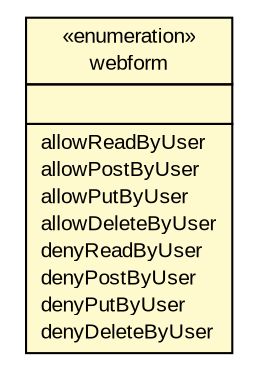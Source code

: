 #!/usr/local/bin/dot
#
# Class diagram 
# Generated by UmlGraph version 4.6 (http://www.spinellis.gr/sw/umlgraph)
#

digraph G {
	edge [fontname="arial",fontsize=10,labelfontname="arial",labelfontsize=10];
	node [fontname="arial",fontsize=10,shape=plaintext];
	// net.toxbank.client.policy.UserPolicyRule.webform
	c774 [label=<<table border="0" cellborder="1" cellspacing="0" cellpadding="2" port="p" bgcolor="lemonChiffon" href="./UserPolicyRule.webform.html">
		<tr><td><table border="0" cellspacing="0" cellpadding="1">
			<tr><td> &laquo;enumeration&raquo; </td></tr>
			<tr><td> webform </td></tr>
		</table></td></tr>
		<tr><td><table border="0" cellspacing="0" cellpadding="1">
			<tr><td align="left">  </td></tr>
		</table></td></tr>
		<tr><td><table border="0" cellspacing="0" cellpadding="1">
			<tr><td align="left"> allowReadByUser </td></tr>
			<tr><td align="left"> allowPostByUser </td></tr>
			<tr><td align="left"> allowPutByUser </td></tr>
			<tr><td align="left"> allowDeleteByUser </td></tr>
			<tr><td align="left"> denyReadByUser </td></tr>
			<tr><td align="left"> denyPostByUser </td></tr>
			<tr><td align="left"> denyPutByUser </td></tr>
			<tr><td align="left"> denyDeleteByUser </td></tr>
		</table></td></tr>
		</table>>, fontname="arial", fontcolor="black", fontsize=10.0];
}

